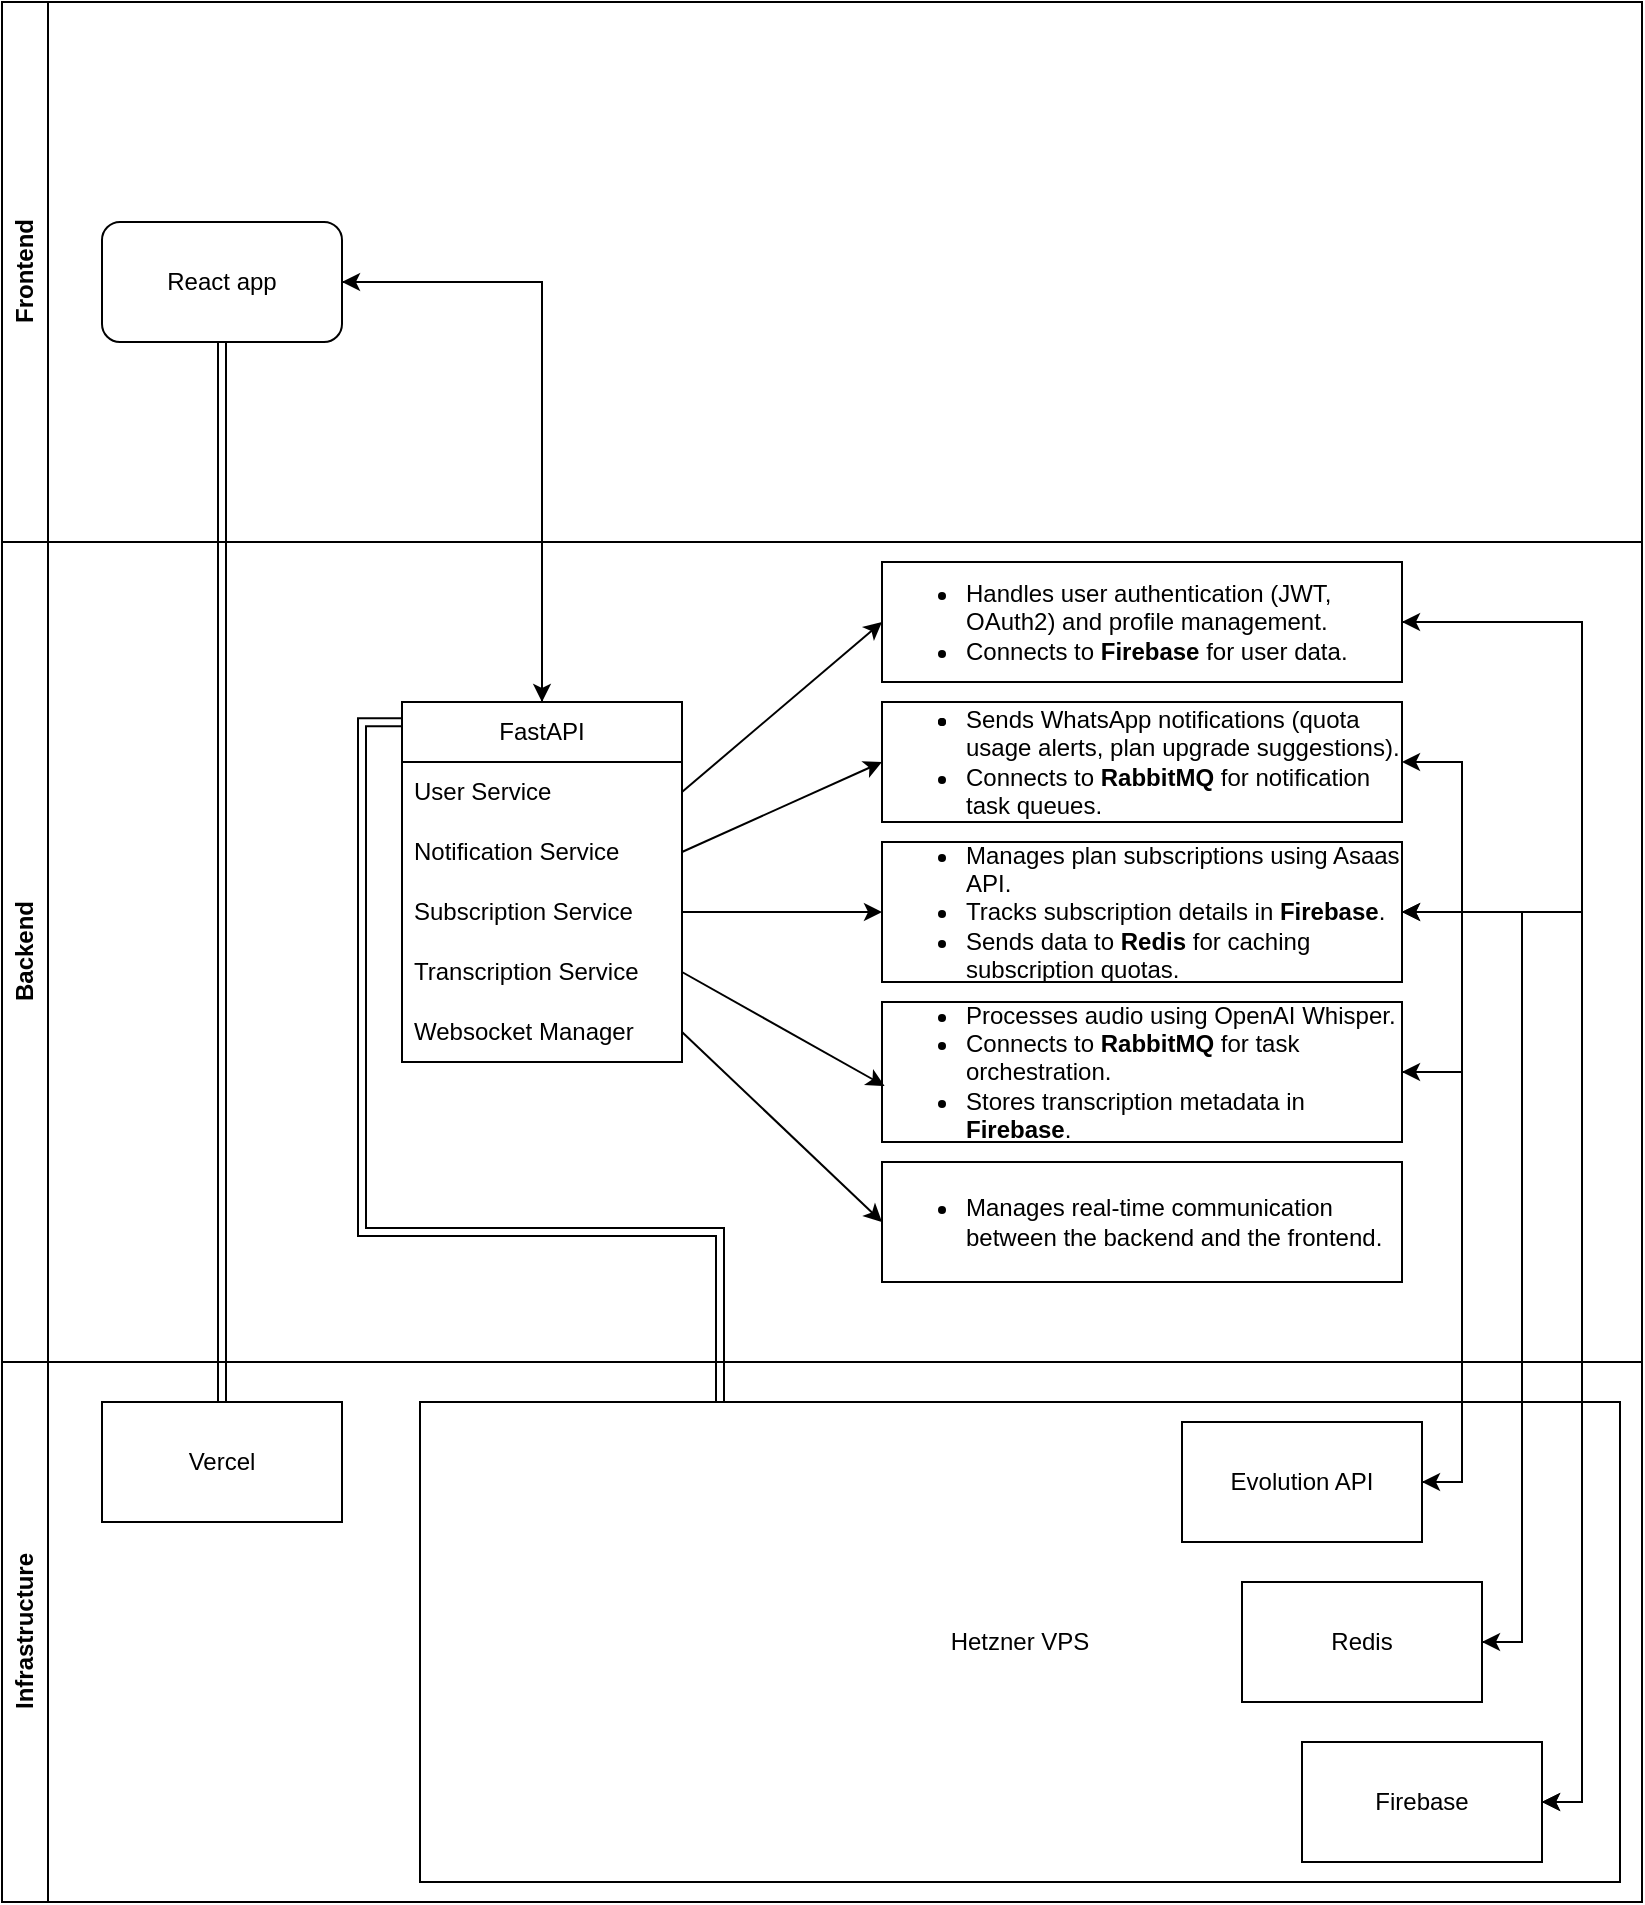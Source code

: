 <mxfile version="26.0.2">
  <diagram name="Página-1" id="UZA3DpwESCK6koD5ipCv">
    <mxGraphModel dx="2066" dy="747" grid="1" gridSize="10" guides="1" tooltips="1" connect="1" arrows="1" fold="1" page="1" pageScale="1" pageWidth="827" pageHeight="1169" math="0" shadow="0">
      <root>
        <mxCell id="0" />
        <mxCell id="1" parent="0" />
        <mxCell id="lehRbZBesli6KVulap8z-20" value="Frontend" style="swimlane;horizontal=0;whiteSpace=wrap;html=1;" parent="1" vertex="1">
          <mxGeometry width="820" height="270" as="geometry">
            <mxRectangle width="40" height="80" as="alternateBounds" />
          </mxGeometry>
        </mxCell>
        <mxCell id="lehRbZBesli6KVulap8z-25" value="React app" style="rounded=1;whiteSpace=wrap;html=1;" parent="lehRbZBesli6KVulap8z-20" vertex="1">
          <mxGeometry x="50" y="110" width="120" height="60" as="geometry" />
        </mxCell>
        <mxCell id="lehRbZBesli6KVulap8z-21" value="Backend" style="swimlane;horizontal=0;whiteSpace=wrap;html=1;" parent="1" vertex="1">
          <mxGeometry y="270" width="820" height="410" as="geometry" />
        </mxCell>
        <mxCell id="lehRbZBesli6KVulap8z-31" value="FastAPI" style="swimlane;fontStyle=0;childLayout=stackLayout;horizontal=1;startSize=30;horizontalStack=0;resizeParent=1;resizeParentMax=0;resizeLast=0;collapsible=1;marginBottom=0;whiteSpace=wrap;html=1;" parent="lehRbZBesli6KVulap8z-21" vertex="1">
          <mxGeometry x="200" y="80" width="140" height="180" as="geometry" />
        </mxCell>
        <mxCell id="lehRbZBesli6KVulap8z-32" value="User Service" style="text;strokeColor=none;fillColor=none;align=left;verticalAlign=middle;spacingLeft=4;spacingRight=4;overflow=hidden;points=[[0,0.5],[1,0.5]];portConstraint=eastwest;rotatable=0;whiteSpace=wrap;html=1;" parent="lehRbZBesli6KVulap8z-31" vertex="1">
          <mxGeometry y="30" width="140" height="30" as="geometry" />
        </mxCell>
        <mxCell id="lehRbZBesli6KVulap8z-33" value="Notification Service" style="text;strokeColor=none;fillColor=none;align=left;verticalAlign=middle;spacingLeft=4;spacingRight=4;overflow=hidden;points=[[0,0.5],[1,0.5]];portConstraint=eastwest;rotatable=0;whiteSpace=wrap;html=1;" parent="lehRbZBesli6KVulap8z-31" vertex="1">
          <mxGeometry y="60" width="140" height="30" as="geometry" />
        </mxCell>
        <mxCell id="lehRbZBesli6KVulap8z-34" value="Subscription Service" style="text;strokeColor=none;fillColor=none;align=left;verticalAlign=middle;spacingLeft=4;spacingRight=4;overflow=hidden;points=[[0,0.5],[1,0.5]];portConstraint=eastwest;rotatable=0;whiteSpace=wrap;html=1;" parent="lehRbZBesli6KVulap8z-31" vertex="1">
          <mxGeometry y="90" width="140" height="30" as="geometry" />
        </mxCell>
        <mxCell id="lehRbZBesli6KVulap8z-37" value="Transcription Service" style="text;strokeColor=none;fillColor=none;align=left;verticalAlign=middle;spacingLeft=4;spacingRight=4;overflow=hidden;points=[[0,0.5],[1,0.5]];portConstraint=eastwest;rotatable=0;whiteSpace=wrap;html=1;" parent="lehRbZBesli6KVulap8z-31" vertex="1">
          <mxGeometry y="120" width="140" height="30" as="geometry" />
        </mxCell>
        <mxCell id="lehRbZBesli6KVulap8z-38" value="Websocket Manager" style="text;strokeColor=none;fillColor=none;align=left;verticalAlign=middle;spacingLeft=4;spacingRight=4;overflow=hidden;points=[[0,0.5],[1,0.5]];portConstraint=eastwest;rotatable=0;whiteSpace=wrap;html=1;" parent="lehRbZBesli6KVulap8z-31" vertex="1">
          <mxGeometry y="150" width="140" height="30" as="geometry" />
        </mxCell>
        <mxCell id="lehRbZBesli6KVulap8z-41" value="&lt;ul&gt;&lt;li&gt;&lt;li&gt;Sends WhatsApp notifications (quota usage alerts, plan upgrade suggestions).&lt;/li&gt;&lt;li&gt;Connects to &lt;strong&gt;RabbitMQ&lt;/strong&gt; for notification task queues.&lt;/li&gt;&lt;/li&gt;&lt;/ul&gt;" style="rounded=0;whiteSpace=wrap;html=1;align=left;" parent="lehRbZBesli6KVulap8z-21" vertex="1">
          <mxGeometry x="440" y="80" width="260" height="60" as="geometry" />
        </mxCell>
        <mxCell id="lehRbZBesli6KVulap8z-42" style="edgeStyle=none;rounded=0;orthogonalLoop=1;jettySize=auto;html=1;exitX=1;exitY=0.5;exitDx=0;exitDy=0;entryX=0;entryY=0.5;entryDx=0;entryDy=0;" parent="lehRbZBesli6KVulap8z-21" source="lehRbZBesli6KVulap8z-33" target="lehRbZBesli6KVulap8z-41" edge="1">
          <mxGeometry relative="1" as="geometry" />
        </mxCell>
        <mxCell id="lehRbZBesli6KVulap8z-43" value="&lt;ul&gt;&lt;li&gt;Manages plan subscriptions using Asaas API.&lt;/li&gt;&lt;li&gt;Tracks subscription details in &lt;strong&gt;Firebase&lt;/strong&gt;.&lt;/li&gt;&lt;li&gt;Sends data to &lt;strong&gt;Redis&lt;/strong&gt; for caching subscription quotas.&lt;/li&gt;&lt;/ul&gt;" style="rounded=0;whiteSpace=wrap;html=1;align=left;" parent="lehRbZBesli6KVulap8z-21" vertex="1">
          <mxGeometry x="440" y="150" width="260" height="70" as="geometry" />
        </mxCell>
        <mxCell id="lehRbZBesli6KVulap8z-44" style="edgeStyle=none;rounded=0;orthogonalLoop=1;jettySize=auto;html=1;exitX=1;exitY=0.5;exitDx=0;exitDy=0;entryX=0;entryY=0.5;entryDx=0;entryDy=0;" parent="lehRbZBesli6KVulap8z-21" source="lehRbZBesli6KVulap8z-34" target="lehRbZBesli6KVulap8z-43" edge="1">
          <mxGeometry relative="1" as="geometry" />
        </mxCell>
        <mxCell id="lehRbZBesli6KVulap8z-45" value="&lt;ul&gt;&lt;li&gt;Processes audio using OpenAI Whisper.&lt;/li&gt;&lt;li&gt;Connects to &lt;strong&gt;RabbitMQ&lt;/strong&gt; for task orchestration.&lt;/li&gt;&lt;li&gt;Stores transcription metadata in &lt;strong&gt;Firebase&lt;/strong&gt;.&lt;/li&gt;&lt;/ul&gt;" style="rounded=0;whiteSpace=wrap;html=1;align=left;" parent="lehRbZBesli6KVulap8z-21" vertex="1">
          <mxGeometry x="440" y="230" width="260" height="70" as="geometry" />
        </mxCell>
        <mxCell id="lehRbZBesli6KVulap8z-46" style="edgeStyle=none;rounded=0;orthogonalLoop=1;jettySize=auto;html=1;exitX=1;exitY=0.5;exitDx=0;exitDy=0;entryX=0.005;entryY=0.6;entryDx=0;entryDy=0;entryPerimeter=0;" parent="lehRbZBesli6KVulap8z-21" source="lehRbZBesli6KVulap8z-37" target="lehRbZBesli6KVulap8z-45" edge="1">
          <mxGeometry relative="1" as="geometry" />
        </mxCell>
        <mxCell id="lehRbZBesli6KVulap8z-47" value="&lt;ul&gt;&lt;li&gt;Manages real-time communication between the backend and the frontend.&lt;/li&gt;&lt;/ul&gt;" style="rounded=0;whiteSpace=wrap;html=1;align=left;" parent="lehRbZBesli6KVulap8z-21" vertex="1">
          <mxGeometry x="440" y="310" width="260" height="60" as="geometry" />
        </mxCell>
        <mxCell id="lehRbZBesli6KVulap8z-48" style="edgeStyle=none;rounded=0;orthogonalLoop=1;jettySize=auto;html=1;exitX=1;exitY=0.5;exitDx=0;exitDy=0;entryX=0;entryY=0.5;entryDx=0;entryDy=0;" parent="lehRbZBesli6KVulap8z-21" source="lehRbZBesli6KVulap8z-38" target="lehRbZBesli6KVulap8z-47" edge="1">
          <mxGeometry relative="1" as="geometry">
            <mxPoint x="410" y="320" as="targetPoint" />
          </mxGeometry>
        </mxCell>
        <mxCell id="lehRbZBesli6KVulap8z-39" value="&lt;ul&gt;&lt;li&gt;Handles user authentication (JWT, OAuth2) and profile management.&lt;/li&gt;&lt;li&gt;Connects to &lt;strong&gt;Firebase&lt;/strong&gt; for user data.&lt;/li&gt;&lt;/ul&gt;" style="rounded=0;whiteSpace=wrap;html=1;align=left;" parent="lehRbZBesli6KVulap8z-21" vertex="1">
          <mxGeometry x="440" y="10" width="260" height="60" as="geometry" />
        </mxCell>
        <mxCell id="lehRbZBesli6KVulap8z-40" style="edgeStyle=none;rounded=0;orthogonalLoop=1;jettySize=auto;html=1;exitX=1;exitY=0.5;exitDx=0;exitDy=0;entryX=0;entryY=0.5;entryDx=0;entryDy=0;" parent="lehRbZBesli6KVulap8z-21" source="lehRbZBesli6KVulap8z-32" target="lehRbZBesli6KVulap8z-39" edge="1">
          <mxGeometry relative="1" as="geometry" />
        </mxCell>
        <mxCell id="lehRbZBesli6KVulap8z-22" value="Infrastructure" style="swimlane;horizontal=0;whiteSpace=wrap;html=1;" parent="1" vertex="1">
          <mxGeometry y="680" width="820" height="270" as="geometry">
            <mxRectangle y="540" width="40" height="100" as="alternateBounds" />
          </mxGeometry>
        </mxCell>
        <mxCell id="lehRbZBesli6KVulap8z-56" value="Vercel" style="rounded=0;whiteSpace=wrap;html=1;" parent="lehRbZBesli6KVulap8z-22" vertex="1">
          <mxGeometry x="50" y="20" width="120" height="60" as="geometry" />
        </mxCell>
        <mxCell id="lehRbZBesli6KVulap8z-59" value="Hetzner VPS" style="rounded=0;whiteSpace=wrap;html=1;" parent="lehRbZBesli6KVulap8z-22" vertex="1">
          <mxGeometry x="209" y="20" width="600" height="240" as="geometry" />
        </mxCell>
        <mxCell id="lehRbZBesli6KVulap8z-61" style="edgeStyle=none;rounded=0;orthogonalLoop=1;jettySize=auto;html=1;exitX=0.75;exitY=0;exitDx=0;exitDy=0;" parent="lehRbZBesli6KVulap8z-22" source="lehRbZBesli6KVulap8z-59" target="lehRbZBesli6KVulap8z-59" edge="1">
          <mxGeometry relative="1" as="geometry" />
        </mxCell>
        <mxCell id="lehRbZBesli6KVulap8z-62" value="Evolution API" style="rounded=0;whiteSpace=wrap;html=1;" parent="lehRbZBesli6KVulap8z-22" vertex="1">
          <mxGeometry x="590" y="30" width="120" height="60" as="geometry" />
        </mxCell>
        <mxCell id="lehRbZBesli6KVulap8z-68" value="Redis" style="rounded=0;whiteSpace=wrap;html=1;" parent="lehRbZBesli6KVulap8z-22" vertex="1">
          <mxGeometry x="620" y="110" width="120" height="60" as="geometry" />
        </mxCell>
        <mxCell id="lehRbZBesli6KVulap8z-69" value="Firebase" style="rounded=0;whiteSpace=wrap;html=1;" parent="lehRbZBesli6KVulap8z-22" vertex="1">
          <mxGeometry x="650" y="190" width="120" height="60" as="geometry" />
        </mxCell>
        <mxCell id="lehRbZBesli6KVulap8z-58" style="edgeStyle=none;rounded=0;orthogonalLoop=1;jettySize=auto;html=1;exitX=0.5;exitY=0;exitDx=0;exitDy=0;entryX=0.5;entryY=1;entryDx=0;entryDy=0;shape=link;" parent="1" source="lehRbZBesli6KVulap8z-56" target="lehRbZBesli6KVulap8z-25" edge="1">
          <mxGeometry relative="1" as="geometry" />
        </mxCell>
        <mxCell id="lehRbZBesli6KVulap8z-63" style="edgeStyle=orthogonalEdgeStyle;rounded=0;orthogonalLoop=1;jettySize=auto;html=1;exitX=1;exitY=0.5;exitDx=0;exitDy=0;entryX=1;entryY=0.5;entryDx=0;entryDy=0;" parent="1" source="lehRbZBesli6KVulap8z-45" target="lehRbZBesli6KVulap8z-62" edge="1">
          <mxGeometry relative="1" as="geometry" />
        </mxCell>
        <mxCell id="lehRbZBesli6KVulap8z-64" style="edgeStyle=orthogonalEdgeStyle;rounded=0;orthogonalLoop=1;jettySize=auto;html=1;exitX=1;exitY=0.5;exitDx=0;exitDy=0;entryX=1;entryY=0.5;entryDx=0;entryDy=0;" parent="1" source="lehRbZBesli6KVulap8z-62" target="lehRbZBesli6KVulap8z-45" edge="1">
          <mxGeometry relative="1" as="geometry" />
        </mxCell>
        <mxCell id="lehRbZBesli6KVulap8z-66" style="edgeStyle=orthogonalEdgeStyle;rounded=0;orthogonalLoop=1;jettySize=auto;html=1;exitX=1;exitY=0.5;exitDx=0;exitDy=0;entryX=1;entryY=0.5;entryDx=0;entryDy=0;" parent="1" source="lehRbZBesli6KVulap8z-62" target="lehRbZBesli6KVulap8z-41" edge="1">
          <mxGeometry relative="1" as="geometry" />
        </mxCell>
        <mxCell id="lehRbZBesli6KVulap8z-70" style="edgeStyle=orthogonalEdgeStyle;rounded=0;orthogonalLoop=1;jettySize=auto;html=1;exitX=1;exitY=0.5;exitDx=0;exitDy=0;entryX=1;entryY=0.5;entryDx=0;entryDy=0;" parent="1" source="lehRbZBesli6KVulap8z-69" target="lehRbZBesli6KVulap8z-43" edge="1">
          <mxGeometry relative="1" as="geometry" />
        </mxCell>
        <mxCell id="lehRbZBesli6KVulap8z-71" style="edgeStyle=orthogonalEdgeStyle;rounded=0;orthogonalLoop=1;jettySize=auto;html=1;exitX=1;exitY=0.5;exitDx=0;exitDy=0;entryX=1;entryY=0.5;entryDx=0;entryDy=0;" parent="1" source="lehRbZBesli6KVulap8z-43" target="lehRbZBesli6KVulap8z-69" edge="1">
          <mxGeometry relative="1" as="geometry" />
        </mxCell>
        <mxCell id="lehRbZBesli6KVulap8z-72" style="edgeStyle=orthogonalEdgeStyle;rounded=0;orthogonalLoop=1;jettySize=auto;html=1;exitX=1;exitY=0.5;exitDx=0;exitDy=0;entryX=1;entryY=0.5;entryDx=0;entryDy=0;" parent="1" source="lehRbZBesli6KVulap8z-68" target="lehRbZBesli6KVulap8z-43" edge="1">
          <mxGeometry relative="1" as="geometry" />
        </mxCell>
        <mxCell id="lehRbZBesli6KVulap8z-73" style="edgeStyle=orthogonalEdgeStyle;rounded=0;orthogonalLoop=1;jettySize=auto;html=1;exitX=1;exitY=0.5;exitDx=0;exitDy=0;entryX=1;entryY=0.5;entryDx=0;entryDy=0;" parent="1" source="lehRbZBesli6KVulap8z-43" target="lehRbZBesli6KVulap8z-68" edge="1">
          <mxGeometry relative="1" as="geometry" />
        </mxCell>
        <mxCell id="lehRbZBesli6KVulap8z-74" style="edgeStyle=orthogonalEdgeStyle;rounded=0;orthogonalLoop=1;jettySize=auto;html=1;exitX=1;exitY=0.5;exitDx=0;exitDy=0;entryX=0.5;entryY=0;entryDx=0;entryDy=0;" parent="1" source="lehRbZBesli6KVulap8z-25" target="lehRbZBesli6KVulap8z-31" edge="1">
          <mxGeometry relative="1" as="geometry" />
        </mxCell>
        <mxCell id="lehRbZBesli6KVulap8z-75" style="edgeStyle=orthogonalEdgeStyle;rounded=0;orthogonalLoop=1;jettySize=auto;html=1;exitX=0.5;exitY=0;exitDx=0;exitDy=0;entryX=1;entryY=0.5;entryDx=0;entryDy=0;" parent="1" source="lehRbZBesli6KVulap8z-31" target="lehRbZBesli6KVulap8z-25" edge="1">
          <mxGeometry relative="1" as="geometry" />
        </mxCell>
        <mxCell id="lehRbZBesli6KVulap8z-76" style="edgeStyle=orthogonalEdgeStyle;rounded=0;orthogonalLoop=1;jettySize=auto;html=1;exitX=0.25;exitY=0;exitDx=0;exitDy=0;entryX=0;entryY=0.056;entryDx=0;entryDy=0;entryPerimeter=0;shape=link;" parent="1" source="lehRbZBesli6KVulap8z-59" target="lehRbZBesli6KVulap8z-31" edge="1">
          <mxGeometry relative="1" as="geometry" />
        </mxCell>
        <mxCell id="Qy8l4TLnz1FYGMhuPR5l-1" style="edgeStyle=orthogonalEdgeStyle;rounded=0;orthogonalLoop=1;jettySize=auto;html=1;exitX=1;exitY=0.5;exitDx=0;exitDy=0;entryX=1;entryY=0.5;entryDx=0;entryDy=0;" edge="1" parent="1" source="lehRbZBesli6KVulap8z-39" target="lehRbZBesli6KVulap8z-69">
          <mxGeometry relative="1" as="geometry" />
        </mxCell>
        <mxCell id="Qy8l4TLnz1FYGMhuPR5l-2" style="edgeStyle=orthogonalEdgeStyle;rounded=0;orthogonalLoop=1;jettySize=auto;html=1;exitX=1;exitY=0.5;exitDx=0;exitDy=0;entryX=1;entryY=0.5;entryDx=0;entryDy=0;" edge="1" parent="1" source="lehRbZBesli6KVulap8z-69" target="lehRbZBesli6KVulap8z-39">
          <mxGeometry relative="1" as="geometry" />
        </mxCell>
      </root>
    </mxGraphModel>
  </diagram>
</mxfile>
